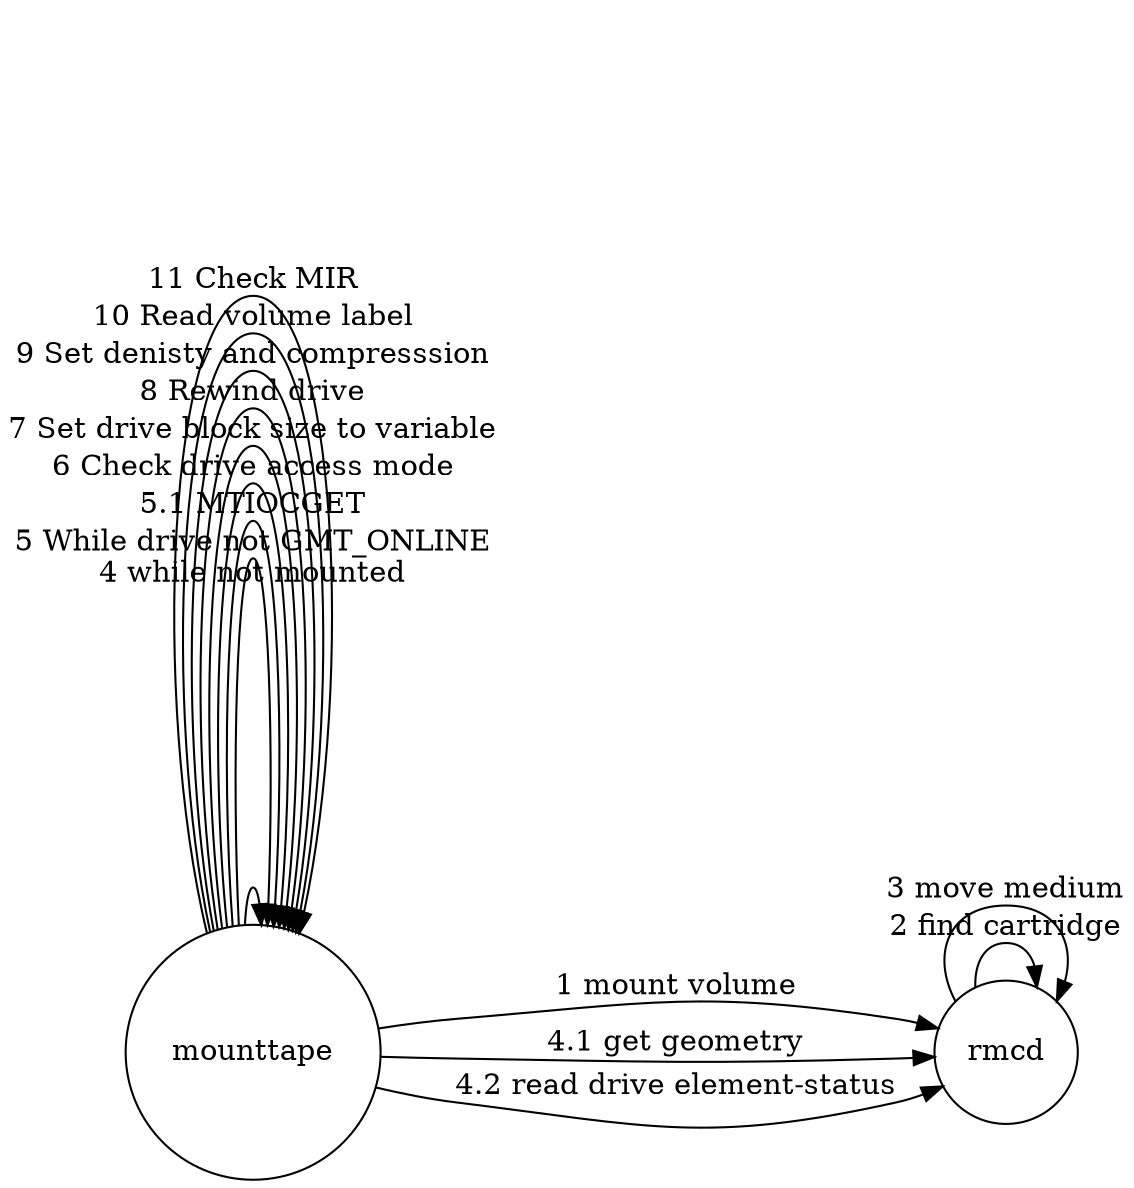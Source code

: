 digraph mounttape_rmcd_scsi_mount {
rankdir=LR;
node [shape = circle];
mounttape -> rmcd      [ label =  "1 mount volume"                        ];
rmcd      -> rmcd      [ label =  "2 find cartridge"                      ];
rmcd      -> rmcd      [ label =  "3 move medium"                         ];
mounttape -> mounttape [ label =  "4 while not mounted\n\n\n\n\n\n\n\n\n "];
mounttape -> rmcd      [ label =    "4.1 get geometry"                    ];
mounttape -> rmcd      [ label =    "4.2 read drive element-status"       ]; 
mounttape -> mounttape [ label =  "5 While drive not GMT_ONLINE"          ];
mounttape -> mounttape [ label =    "5.1 MTIOCGET"                        ];
mounttape -> mounttape [ label =  "6 Check drive access mode"             ];
mounttape -> mounttape [ label =  "7 Set drive block size to variable"    ];
mounttape -> mounttape [ label =  "8 Rewind drive"                        ];
mounttape -> mounttape [ label =  "9 Set denisty and compresssion"        ];
mounttape -> mounttape [ label = "10 Read volume label"                   ];
mounttape -> mounttape [ label = "11 Check MIR"                           ];
}
